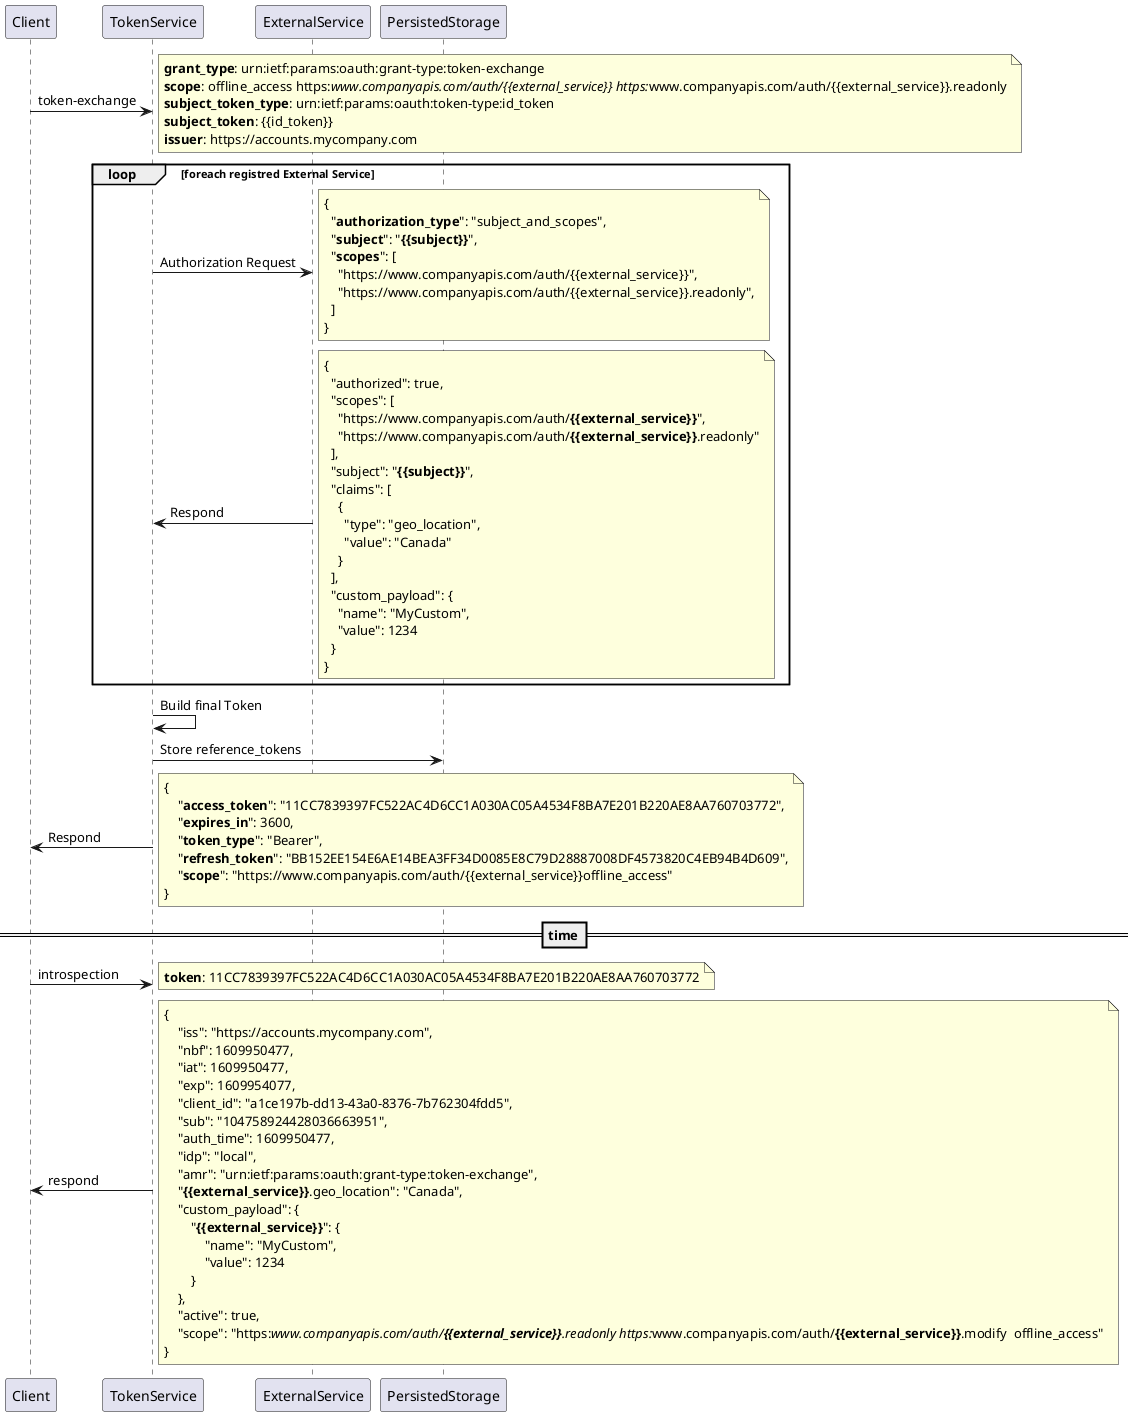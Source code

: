 @startuml

Client -> TokenService: token-exchange
note right
    **grant_type**: urn:ietf:params:oauth:grant-type:token-exchange
    **scope**: offline_access https://www.companyapis.com/auth/{{external_service}} https://www.companyapis.com/auth/{{external_service}}.readonly
    **subject_token_type**: urn:ietf:params:oauth:token-type:id_token
    **subject_token**: {{id_token}}
    **issuer**: https://accounts.mycompany.com
end note
 loop foreach registred External Service
    TokenService -> ExternalService: Authorization Request
    note right
        {
          "**authorization_type**": "subject_and_scopes",
          "**subject**": "**{{subject}}**",
          "**scopes**": [
            "https://www.companyapis.com/auth/{{external_service}}",
            "https://www.companyapis.com/auth/{{external_service}}.readonly",
          ] 
        }
    end note
    TokenService <- ExternalService: Respond
    note right
        {
          "authorized": true,
          "scopes": [
            "https://www.companyapis.com/auth/**{{external_service}}**",
            "https://www.companyapis.com/auth/**{{external_service}}**.readonly"
          ],
          "subject": "**{{subject}}**",
          "claims": [
            {
              "type": "geo_location",
              "value": "Canada"
            }
          ],
          "custom_payload": {
            "name": "MyCustom",
            "value": 1234
          }
        }
    end note 
 end
 TokenService->TokenService: Build final Token
 TokenService->PersistedStorage: Store reference_tokens
 TokenService->Client: Respond
note right
{
    "**access_token**": "11CC7839397FC522AC4D6CC1A030AC05A4534F8BA7E201B220AE8AA760703772",
    "**expires_in**": 3600,
    "**token_type**": "Bearer",
    "**refresh_token**": "BB152EE154E6AE14BEA3FF34D0085E8C79D28887008DF4573820C4EB94B4D609",
    "**scope**": "https://www.companyapis.com/auth/{{external_service}}offline_access"
}
end note  
==time==
Client->TokenService: introspection
note right
    **token**: 11CC7839397FC522AC4D6CC1A030AC05A4534F8BA7E201B220AE8AA760703772
end note
Client<-TokenService: respond
note right
{
    "iss": "https://accounts.mycompany.com",
    "nbf": 1609950477,
    "iat": 1609950477,
    "exp": 1609954077,
    "client_id": "a1ce197b-dd13-43a0-8376-7b762304fdd5",
    "sub": "104758924428036663951",
    "auth_time": 1609950477,
    "idp": "local",
    "amr": "urn:ietf:params:oauth:grant-type:token-exchange",
    "**{{external_service}}**.geo_location": "Canada",
    "custom_payload": {
        "**{{external_service}}**": {
            "name": "MyCustom",
            "value": 1234
        }
    },
    "active": true,
    "scope": "https://www.companyapis.com/auth/**{{external_service}}**.readonly https://www.companyapis.com/auth/**{{external_service}}**.modify  offline_access"
}
end note 
@enduml
